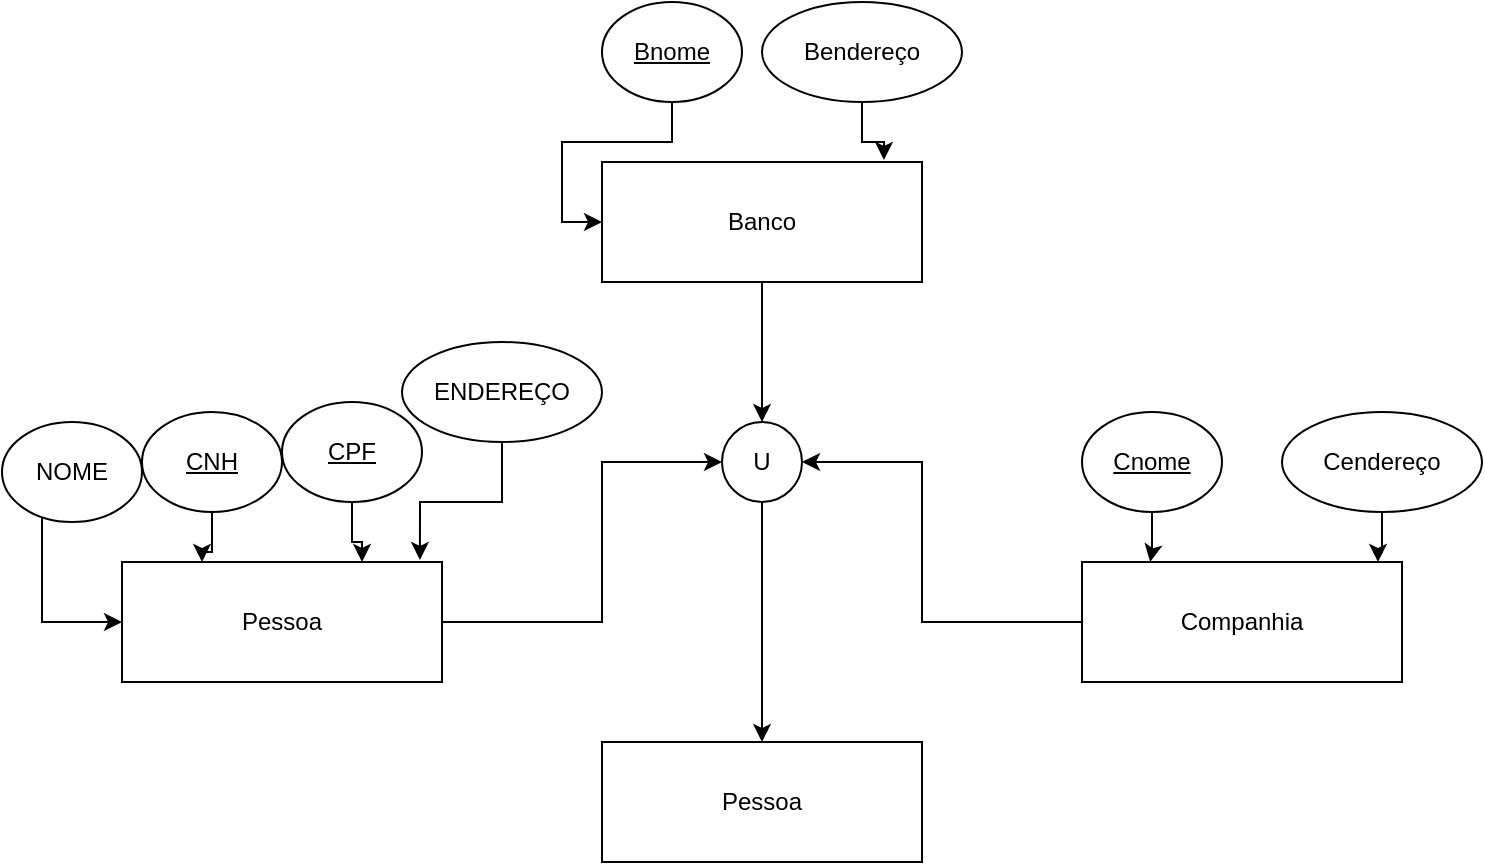 <mxfile version="20.3.0" type="github">
  <diagram id="vNlHMKD4oS61HcacLFFc" name="Página-1">
    <mxGraphModel dx="868" dy="1651" grid="1" gridSize="10" guides="1" tooltips="1" connect="1" arrows="1" fold="1" page="1" pageScale="1" pageWidth="827" pageHeight="1169" math="0" shadow="0">
      <root>
        <mxCell id="0" />
        <mxCell id="1" parent="0" />
        <mxCell id="QRBA2kNhPpUKqvIY0Zrv-6" style="edgeStyle=orthogonalEdgeStyle;rounded=0;orthogonalLoop=1;jettySize=auto;html=1;" edge="1" parent="1" source="QRBA2kNhPpUKqvIY0Zrv-1" target="QRBA2kNhPpUKqvIY0Zrv-4">
          <mxGeometry relative="1" as="geometry">
            <mxPoint x="400" y="220" as="targetPoint" />
            <Array as="points">
              <mxPoint x="320" y="270" />
              <mxPoint x="320" y="190" />
            </Array>
          </mxGeometry>
        </mxCell>
        <mxCell id="QRBA2kNhPpUKqvIY0Zrv-1" value="Pessoa" style="rounded=0;whiteSpace=wrap;html=1;" vertex="1" parent="1">
          <mxGeometry x="80" y="240" width="160" height="60" as="geometry" />
        </mxCell>
        <mxCell id="QRBA2kNhPpUKqvIY0Zrv-7" style="edgeStyle=orthogonalEdgeStyle;rounded=0;orthogonalLoop=1;jettySize=auto;html=1;entryX=0.5;entryY=0;entryDx=0;entryDy=0;" edge="1" parent="1" source="QRBA2kNhPpUKqvIY0Zrv-2" target="QRBA2kNhPpUKqvIY0Zrv-4">
          <mxGeometry relative="1" as="geometry" />
        </mxCell>
        <mxCell id="QRBA2kNhPpUKqvIY0Zrv-2" value="Banco&lt;span style=&quot;color: rgba(0, 0, 0, 0); font-family: monospace; font-size: 0px; text-align: start;&quot;&gt;%3CmxGraphModel%3E%3Croot%3E%3CmxCell%20id%3D%220%22%2F%3E%3CmxCell%20id%3D%221%22%20parent%3D%220%22%2F%3E%3CmxCell%20id%3D%222%22%20value%3D%22Pessoa%22%20style%3D%22rounded%3D0%3BwhiteSpace%3Dwrap%3Bhtml%3D1%3B%22%20vertex%3D%221%22%20parent%3D%221%22%3E%3CmxGeometry%20x%3D%22100%22%20y%3D%2250%22%20width%3D%22160%22%20height%3D%2260%22%20as%3D%22geometry%22%2F%3E%3C%2FmxCell%3E%3C%2Froot%3E%3C%2FmxGraphModel%3E&lt;/span&gt;" style="rounded=0;whiteSpace=wrap;html=1;" vertex="1" parent="1">
          <mxGeometry x="320" y="40" width="160" height="60" as="geometry" />
        </mxCell>
        <mxCell id="QRBA2kNhPpUKqvIY0Zrv-8" style="edgeStyle=orthogonalEdgeStyle;rounded=0;orthogonalLoop=1;jettySize=auto;html=1;entryX=1;entryY=0.5;entryDx=0;entryDy=0;" edge="1" parent="1" source="QRBA2kNhPpUKqvIY0Zrv-3" target="QRBA2kNhPpUKqvIY0Zrv-4">
          <mxGeometry relative="1" as="geometry">
            <mxPoint x="480" y="190" as="targetPoint" />
            <Array as="points">
              <mxPoint x="480" y="270" />
              <mxPoint x="480" y="190" />
            </Array>
          </mxGeometry>
        </mxCell>
        <mxCell id="QRBA2kNhPpUKqvIY0Zrv-3" value="Companhia" style="rounded=0;whiteSpace=wrap;html=1;" vertex="1" parent="1">
          <mxGeometry x="560" y="240" width="160" height="60" as="geometry" />
        </mxCell>
        <mxCell id="QRBA2kNhPpUKqvIY0Zrv-10" style="edgeStyle=orthogonalEdgeStyle;rounded=0;orthogonalLoop=1;jettySize=auto;html=1;" edge="1" parent="1" source="QRBA2kNhPpUKqvIY0Zrv-4" target="QRBA2kNhPpUKqvIY0Zrv-9">
          <mxGeometry relative="1" as="geometry" />
        </mxCell>
        <mxCell id="QRBA2kNhPpUKqvIY0Zrv-4" value="U" style="ellipse;whiteSpace=wrap;html=1;aspect=fixed;" vertex="1" parent="1">
          <mxGeometry x="380" y="170" width="40" height="40" as="geometry" />
        </mxCell>
        <mxCell id="QRBA2kNhPpUKqvIY0Zrv-9" value="Pessoa" style="rounded=0;whiteSpace=wrap;html=1;" vertex="1" parent="1">
          <mxGeometry x="320" y="330" width="160" height="60" as="geometry" />
        </mxCell>
        <mxCell id="QRBA2kNhPpUKqvIY0Zrv-18" style="edgeStyle=orthogonalEdgeStyle;rounded=0;orthogonalLoop=1;jettySize=auto;html=1;entryX=0.25;entryY=0;entryDx=0;entryDy=0;" edge="1" parent="1" source="QRBA2kNhPpUKqvIY0Zrv-11" target="QRBA2kNhPpUKqvIY0Zrv-1">
          <mxGeometry relative="1" as="geometry" />
        </mxCell>
        <mxCell id="QRBA2kNhPpUKqvIY0Zrv-11" value="CNH" style="ellipse;whiteSpace=wrap;html=1;fontStyle=4" vertex="1" parent="1">
          <mxGeometry x="90" y="165" width="70" height="50" as="geometry" />
        </mxCell>
        <mxCell id="QRBA2kNhPpUKqvIY0Zrv-19" style="edgeStyle=orthogonalEdgeStyle;rounded=0;orthogonalLoop=1;jettySize=auto;html=1;entryX=0.75;entryY=0;entryDx=0;entryDy=0;" edge="1" parent="1" source="QRBA2kNhPpUKqvIY0Zrv-13" target="QRBA2kNhPpUKqvIY0Zrv-1">
          <mxGeometry relative="1" as="geometry" />
        </mxCell>
        <mxCell id="QRBA2kNhPpUKqvIY0Zrv-13" value="CPF" style="ellipse;whiteSpace=wrap;html=1;fontStyle=4" vertex="1" parent="1">
          <mxGeometry x="160" y="160" width="70" height="50" as="geometry" />
        </mxCell>
        <mxCell id="QRBA2kNhPpUKqvIY0Zrv-17" style="edgeStyle=orthogonalEdgeStyle;rounded=0;orthogonalLoop=1;jettySize=auto;html=1;" edge="1" parent="1" source="QRBA2kNhPpUKqvIY0Zrv-15" target="QRBA2kNhPpUKqvIY0Zrv-1">
          <mxGeometry relative="1" as="geometry">
            <mxPoint x="80" y="260" as="targetPoint" />
            <Array as="points">
              <mxPoint x="40" y="270" />
            </Array>
          </mxGeometry>
        </mxCell>
        <mxCell id="QRBA2kNhPpUKqvIY0Zrv-15" value="NOME" style="ellipse;whiteSpace=wrap;html=1;fontStyle=0" vertex="1" parent="1">
          <mxGeometry x="20" y="170" width="70" height="50" as="geometry" />
        </mxCell>
        <mxCell id="QRBA2kNhPpUKqvIY0Zrv-21" style="edgeStyle=orthogonalEdgeStyle;rounded=0;orthogonalLoop=1;jettySize=auto;html=1;entryX=0.931;entryY=-0.017;entryDx=0;entryDy=0;entryPerimeter=0;" edge="1" parent="1" source="QRBA2kNhPpUKqvIY0Zrv-20" target="QRBA2kNhPpUKqvIY0Zrv-1">
          <mxGeometry relative="1" as="geometry" />
        </mxCell>
        <mxCell id="QRBA2kNhPpUKqvIY0Zrv-20" value="ENDEREÇO" style="ellipse;whiteSpace=wrap;html=1;fontStyle=0" vertex="1" parent="1">
          <mxGeometry x="220" y="130" width="100" height="50" as="geometry" />
        </mxCell>
        <mxCell id="QRBA2kNhPpUKqvIY0Zrv-24" style="edgeStyle=orthogonalEdgeStyle;rounded=0;orthogonalLoop=1;jettySize=auto;html=1;entryX=0;entryY=0.5;entryDx=0;entryDy=0;" edge="1" parent="1" source="QRBA2kNhPpUKqvIY0Zrv-22" target="QRBA2kNhPpUKqvIY0Zrv-2">
          <mxGeometry relative="1" as="geometry" />
        </mxCell>
        <mxCell id="QRBA2kNhPpUKqvIY0Zrv-22" value="Bnome" style="ellipse;whiteSpace=wrap;html=1;fontStyle=4" vertex="1" parent="1">
          <mxGeometry x="320" y="-40" width="70" height="50" as="geometry" />
        </mxCell>
        <mxCell id="QRBA2kNhPpUKqvIY0Zrv-25" style="edgeStyle=orthogonalEdgeStyle;rounded=0;orthogonalLoop=1;jettySize=auto;html=1;entryX=0.881;entryY=-0.017;entryDx=0;entryDy=0;entryPerimeter=0;" edge="1" parent="1" source="QRBA2kNhPpUKqvIY0Zrv-23" target="QRBA2kNhPpUKqvIY0Zrv-2">
          <mxGeometry relative="1" as="geometry" />
        </mxCell>
        <mxCell id="QRBA2kNhPpUKqvIY0Zrv-23" value="Bendereço" style="ellipse;whiteSpace=wrap;html=1;fontStyle=0" vertex="1" parent="1">
          <mxGeometry x="400" y="-40" width="100" height="50" as="geometry" />
        </mxCell>
        <mxCell id="QRBA2kNhPpUKqvIY0Zrv-28" style="edgeStyle=orthogonalEdgeStyle;rounded=0;orthogonalLoop=1;jettySize=auto;html=1;entryX=0.213;entryY=0;entryDx=0;entryDy=0;entryPerimeter=0;" edge="1" parent="1" source="QRBA2kNhPpUKqvIY0Zrv-26" target="QRBA2kNhPpUKqvIY0Zrv-3">
          <mxGeometry relative="1" as="geometry" />
        </mxCell>
        <mxCell id="QRBA2kNhPpUKqvIY0Zrv-26" value="Cnome" style="ellipse;whiteSpace=wrap;html=1;fontStyle=4;labelBorderColor=none;" vertex="1" parent="1">
          <mxGeometry x="560" y="165" width="70" height="50" as="geometry" />
        </mxCell>
        <mxCell id="QRBA2kNhPpUKqvIY0Zrv-29" style="edgeStyle=orthogonalEdgeStyle;rounded=0;orthogonalLoop=1;jettySize=auto;html=1;entryX=0.925;entryY=0;entryDx=0;entryDy=0;entryPerimeter=0;" edge="1" parent="1" source="QRBA2kNhPpUKqvIY0Zrv-27" target="QRBA2kNhPpUKqvIY0Zrv-3">
          <mxGeometry relative="1" as="geometry" />
        </mxCell>
        <mxCell id="QRBA2kNhPpUKqvIY0Zrv-27" value="Cendereço" style="ellipse;whiteSpace=wrap;html=1;fontStyle=0" vertex="1" parent="1">
          <mxGeometry x="660" y="165" width="100" height="50" as="geometry" />
        </mxCell>
      </root>
    </mxGraphModel>
  </diagram>
</mxfile>
